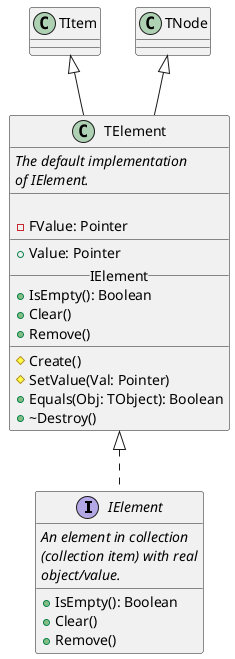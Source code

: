 @startuml

interface IElement {
    <i>An element in collection</i>
    <i>(collection item) with real</i>
    <i>object/value.</i>
    __
    +{method} IsEmpty(): Boolean
    +{method} Clear()
    +{method} Remove()
}

class TElement {
    <i>The default implementation</i>
    <i>of IElement.</i>
    __

    - FValue: Pointer
    __
    +{field} Value: Pointer
    __IElement__
    +{method} IsEmpty(): Boolean
    +{method} Clear()
    +{method} Remove()
    __
    #{method} Create()
    #{method} SetValue(Val: Pointer)
    +{method} Equals(Obj: TObject): Boolean
    +{method} \~Destroy()
}
TElement <|.. IElement

class TItem
TItem <|-- TElement

class TNode
TNode  <|-- TElement

@endtuml
